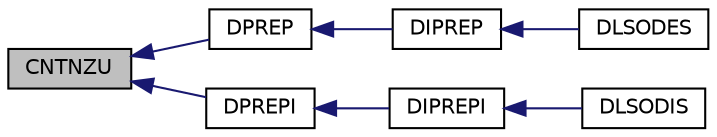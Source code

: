 digraph G
{
  edge [fontname="Helvetica",fontsize="10",labelfontname="Helvetica",labelfontsize="10"];
  node [fontname="Helvetica",fontsize="10",shape=record];
  rankdir=LR;
  Node1 [label="CNTNZU",height=0.2,width=0.4,color="black", fillcolor="grey75", style="filled" fontcolor="black"];
  Node1 -> Node2 [dir=back,color="midnightblue",fontsize="10",style="solid",fontname="Helvetica"];
  Node2 [label="DPREP",height=0.2,width=0.4,color="black", fillcolor="white", style="filled",URL="$opkda1_8f90.html#a03c8b7c16bffc999b3b52b3315347a63"];
  Node2 -> Node3 [dir=back,color="midnightblue",fontsize="10",style="solid",fontname="Helvetica"];
  Node3 [label="DIPREP",height=0.2,width=0.4,color="black", fillcolor="white", style="filled",URL="$opkda1_8f90.html#af0d7349d0ebe40bdac75c57839107c80"];
  Node3 -> Node4 [dir=back,color="midnightblue",fontsize="10",style="solid",fontname="Helvetica"];
  Node4 [label="DLSODES",height=0.2,width=0.4,color="black", fillcolor="white", style="filled",URL="$opkdmain_8f90.html#a9ba73fbed77c11ec4abd126bbf966442"];
  Node1 -> Node5 [dir=back,color="midnightblue",fontsize="10",style="solid",fontname="Helvetica"];
  Node5 [label="DPREPI",height=0.2,width=0.4,color="black", fillcolor="white", style="filled",URL="$opkda1_8f90.html#a4fce71e6345ed9f102a903d3520040e2"];
  Node5 -> Node6 [dir=back,color="midnightblue",fontsize="10",style="solid",fontname="Helvetica"];
  Node6 [label="DIPREPI",height=0.2,width=0.4,color="black", fillcolor="white", style="filled",URL="$opkda1_8f90.html#a307be8d9d6aa86be2cfc69f730e991ca"];
  Node6 -> Node7 [dir=back,color="midnightblue",fontsize="10",style="solid",fontname="Helvetica"];
  Node7 [label="DLSODIS",height=0.2,width=0.4,color="black", fillcolor="white", style="filled",URL="$opkdmain_8f90.html#a8d69137716f0a783f1f355586a16f5c2"];
}

